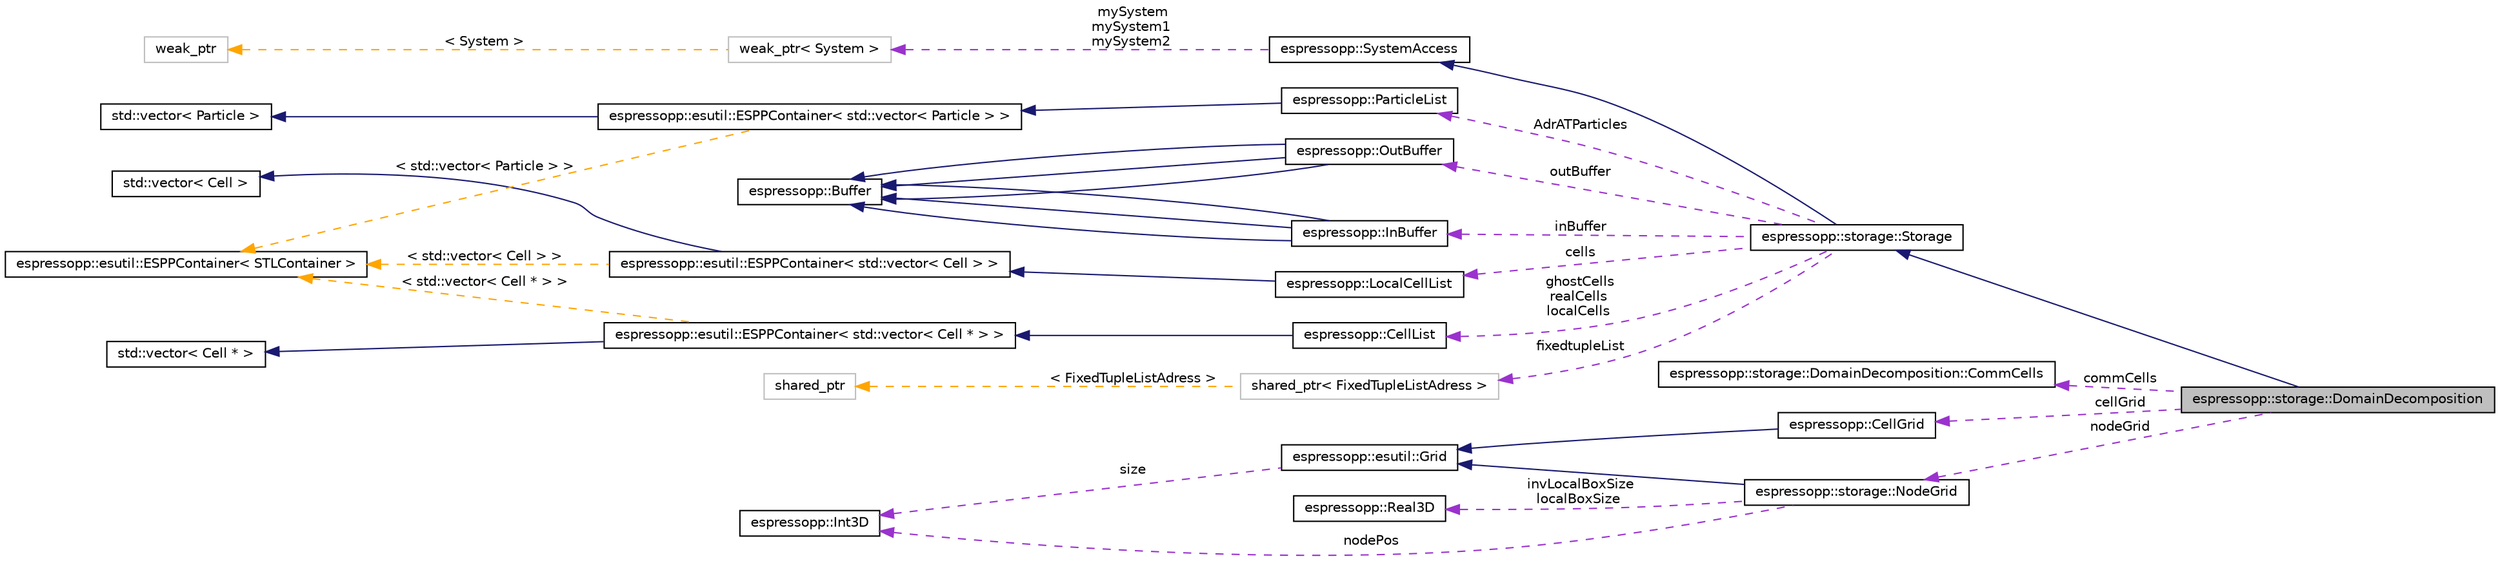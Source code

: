 digraph G
{
  edge [fontname="Helvetica",fontsize="10",labelfontname="Helvetica",labelfontsize="10"];
  node [fontname="Helvetica",fontsize="10",shape=record];
  rankdir="LR";
  Node1 [label="espressopp::storage::DomainDecomposition",height=0.2,width=0.4,color="black", fillcolor="grey75", style="filled" fontcolor="black"];
  Node2 -> Node1 [dir="back",color="midnightblue",fontsize="10",style="solid",fontname="Helvetica"];
  Node2 [label="espressopp::storage::Storage",height=0.2,width=0.4,color="black", fillcolor="white", style="filled",URL="$classespressopp_1_1storage_1_1Storage.html",tooltip="represents the particle storage of one system."];
  Node3 -> Node2 [dir="back",color="midnightblue",fontsize="10",style="solid",fontname="Helvetica"];
  Node3 [label="espressopp::SystemAccess",height=0.2,width=0.4,color="black", fillcolor="white", style="filled",URL="$classespressopp_1_1SystemAccess.html",tooltip="Common base class for all classes that need access to the system."];
  Node4 -> Node3 [dir="back",color="darkorchid3",fontsize="10",style="dashed",label=" mySystem\nmySystem1\nmySystem2" ,fontname="Helvetica"];
  Node4 [label="weak_ptr\< System \>",height=0.2,width=0.4,color="grey75", fillcolor="white", style="filled"];
  Node5 -> Node4 [dir="back",color="orange",fontsize="10",style="dashed",label=" \< System \>" ,fontname="Helvetica"];
  Node5 [label="weak_ptr",height=0.2,width=0.4,color="grey75", fillcolor="white", style="filled"];
  Node6 -> Node2 [dir="back",color="darkorchid3",fontsize="10",style="dashed",label=" inBuffer" ,fontname="Helvetica"];
  Node6 [label="espressopp::InBuffer",height=0.2,width=0.4,color="black", fillcolor="white", style="filled",URL="$classespressopp_1_1InBuffer.html"];
  Node7 -> Node6 [dir="back",color="midnightblue",fontsize="10",style="solid",fontname="Helvetica"];
  Node7 [label="espressopp::Buffer",height=0.2,width=0.4,color="black", fillcolor="white", style="filled",URL="$classespressopp_1_1Buffer.html",tooltip="Communication buffer."];
  Node7 -> Node6 [dir="back",color="midnightblue",fontsize="10",style="solid",fontname="Helvetica"];
  Node7 -> Node6 [dir="back",color="midnightblue",fontsize="10",style="solid",fontname="Helvetica"];
  Node8 -> Node2 [dir="back",color="darkorchid3",fontsize="10",style="dashed",label=" cells" ,fontname="Helvetica"];
  Node8 [label="espressopp::LocalCellList",height=0.2,width=0.4,color="black", fillcolor="white", style="filled",URL="$structespressopp_1_1LocalCellList.html"];
  Node9 -> Node8 [dir="back",color="midnightblue",fontsize="10",style="solid",fontname="Helvetica"];
  Node9 [label="espressopp::esutil::ESPPContainer\< std::vector\< Cell \> \>",height=0.2,width=0.4,color="black", fillcolor="white", style="filled",URL="$classespressopp_1_1esutil_1_1ESPPContainer.html"];
  Node10 -> Node9 [dir="back",color="midnightblue",fontsize="10",style="solid",fontname="Helvetica"];
  Node10 [label="std::vector\< Cell \>",height=0.2,width=0.4,color="black", fillcolor="white", style="filled",URL="$classstd_1_1vector.html"];
  Node11 -> Node9 [dir="back",color="orange",fontsize="10",style="dashed",label=" \< std::vector\< Cell \> \>" ,fontname="Helvetica"];
  Node11 [label="espressopp::esutil::ESPPContainer\< STLContainer \>",height=0.2,width=0.4,color="black", fillcolor="white", style="filled",URL="$classespressopp_1_1esutil_1_1ESPPContainer.html"];
  Node12 -> Node2 [dir="back",color="darkorchid3",fontsize="10",style="dashed",label=" outBuffer" ,fontname="Helvetica"];
  Node12 [label="espressopp::OutBuffer",height=0.2,width=0.4,color="black", fillcolor="white", style="filled",URL="$classespressopp_1_1OutBuffer.html"];
  Node7 -> Node12 [dir="back",color="midnightblue",fontsize="10",style="solid",fontname="Helvetica"];
  Node7 -> Node12 [dir="back",color="midnightblue",fontsize="10",style="solid",fontname="Helvetica"];
  Node7 -> Node12 [dir="back",color="midnightblue",fontsize="10",style="solid",fontname="Helvetica"];
  Node13 -> Node2 [dir="back",color="darkorchid3",fontsize="10",style="dashed",label=" AdrATParticles" ,fontname="Helvetica"];
  Node13 [label="espressopp::ParticleList",height=0.2,width=0.4,color="black", fillcolor="white", style="filled",URL="$structespressopp_1_1ParticleList.html"];
  Node14 -> Node13 [dir="back",color="midnightblue",fontsize="10",style="solid",fontname="Helvetica"];
  Node14 [label="espressopp::esutil::ESPPContainer\< std::vector\< Particle \> \>",height=0.2,width=0.4,color="black", fillcolor="white", style="filled",URL="$classespressopp_1_1esutil_1_1ESPPContainer.html"];
  Node15 -> Node14 [dir="back",color="midnightblue",fontsize="10",style="solid",fontname="Helvetica"];
  Node15 [label="std::vector\< Particle \>",height=0.2,width=0.4,color="black", fillcolor="white", style="filled",URL="$classstd_1_1vector.html"];
  Node11 -> Node14 [dir="back",color="orange",fontsize="10",style="dashed",label=" \< std::vector\< Particle \> \>" ,fontname="Helvetica"];
  Node16 -> Node2 [dir="back",color="darkorchid3",fontsize="10",style="dashed",label=" fixedtupleList" ,fontname="Helvetica"];
  Node16 [label="shared_ptr\< FixedTupleListAdress \>",height=0.2,width=0.4,color="grey75", fillcolor="white", style="filled"];
  Node17 -> Node16 [dir="back",color="orange",fontsize="10",style="dashed",label=" \< FixedTupleListAdress \>" ,fontname="Helvetica"];
  Node17 [label="shared_ptr",height=0.2,width=0.4,color="grey75", fillcolor="white", style="filled"];
  Node18 -> Node2 [dir="back",color="darkorchid3",fontsize="10",style="dashed",label=" ghostCells\nrealCells\nlocalCells" ,fontname="Helvetica"];
  Node18 [label="espressopp::CellList",height=0.2,width=0.4,color="black", fillcolor="white", style="filled",URL="$structespressopp_1_1CellList.html"];
  Node19 -> Node18 [dir="back",color="midnightblue",fontsize="10",style="solid",fontname="Helvetica"];
  Node19 [label="espressopp::esutil::ESPPContainer\< std::vector\< Cell * \> \>",height=0.2,width=0.4,color="black", fillcolor="white", style="filled",URL="$classespressopp_1_1esutil_1_1ESPPContainer.html"];
  Node20 -> Node19 [dir="back",color="midnightblue",fontsize="10",style="solid",fontname="Helvetica"];
  Node20 [label="std::vector\< Cell * \>",height=0.2,width=0.4,color="black", fillcolor="white", style="filled",URL="$classstd_1_1vector.html"];
  Node11 -> Node19 [dir="back",color="orange",fontsize="10",style="dashed",label=" \< std::vector\< Cell * \> \>" ,fontname="Helvetica"];
  Node21 -> Node1 [dir="back",color="darkorchid3",fontsize="10",style="dashed",label=" commCells" ,fontname="Helvetica"];
  Node21 [label="espressopp::storage::DomainDecomposition::CommCells",height=0.2,width=0.4,color="black", fillcolor="white", style="filled",URL="$structespressopp_1_1storage_1_1DomainDecomposition_1_1CommCells.html",tooltip="which cells to send and receive during one communication step."];
  Node22 -> Node1 [dir="back",color="darkorchid3",fontsize="10",style="dashed",label=" nodeGrid" ,fontname="Helvetica"];
  Node22 [label="espressopp::storage::NodeGrid",height=0.2,width=0.4,color="black", fillcolor="white", style="filled",URL="$classespressopp_1_1storage_1_1NodeGrid.html",tooltip="Node grid point."];
  Node23 -> Node22 [dir="back",color="midnightblue",fontsize="10",style="solid",fontname="Helvetica"];
  Node23 [label="espressopp::esutil::Grid",height=0.2,width=0.4,color="black", fillcolor="white", style="filled",URL="$classespressopp_1_1esutil_1_1Grid.html",tooltip="regular grid decomposition of a box, outside view."];
  Node24 -> Node23 [dir="back",color="darkorchid3",fontsize="10",style="dashed",label=" size" ,fontname="Helvetica"];
  Node24 [label="espressopp::Int3D",height=0.2,width=0.4,color="black", fillcolor="white", style="filled",URL="$classespressopp_1_1Int3D.html"];
  Node25 -> Node22 [dir="back",color="darkorchid3",fontsize="10",style="dashed",label=" invLocalBoxSize\nlocalBoxSize" ,fontname="Helvetica"];
  Node25 [label="espressopp::Real3D",height=0.2,width=0.4,color="black", fillcolor="white", style="filled",URL="$classespressopp_1_1Real3D.html"];
  Node24 -> Node22 [dir="back",color="darkorchid3",fontsize="10",style="dashed",label=" nodePos" ,fontname="Helvetica"];
  Node26 -> Node1 [dir="back",color="darkorchid3",fontsize="10",style="dashed",label=" cellGrid" ,fontname="Helvetica"];
  Node26 [label="espressopp::CellGrid",height=0.2,width=0.4,color="black", fillcolor="white", style="filled",URL="$classespressopp_1_1CellGrid.html",tooltip="Grid with a ghost frame."];
  Node23 -> Node26 [dir="back",color="midnightblue",fontsize="10",style="solid",fontname="Helvetica"];
}
